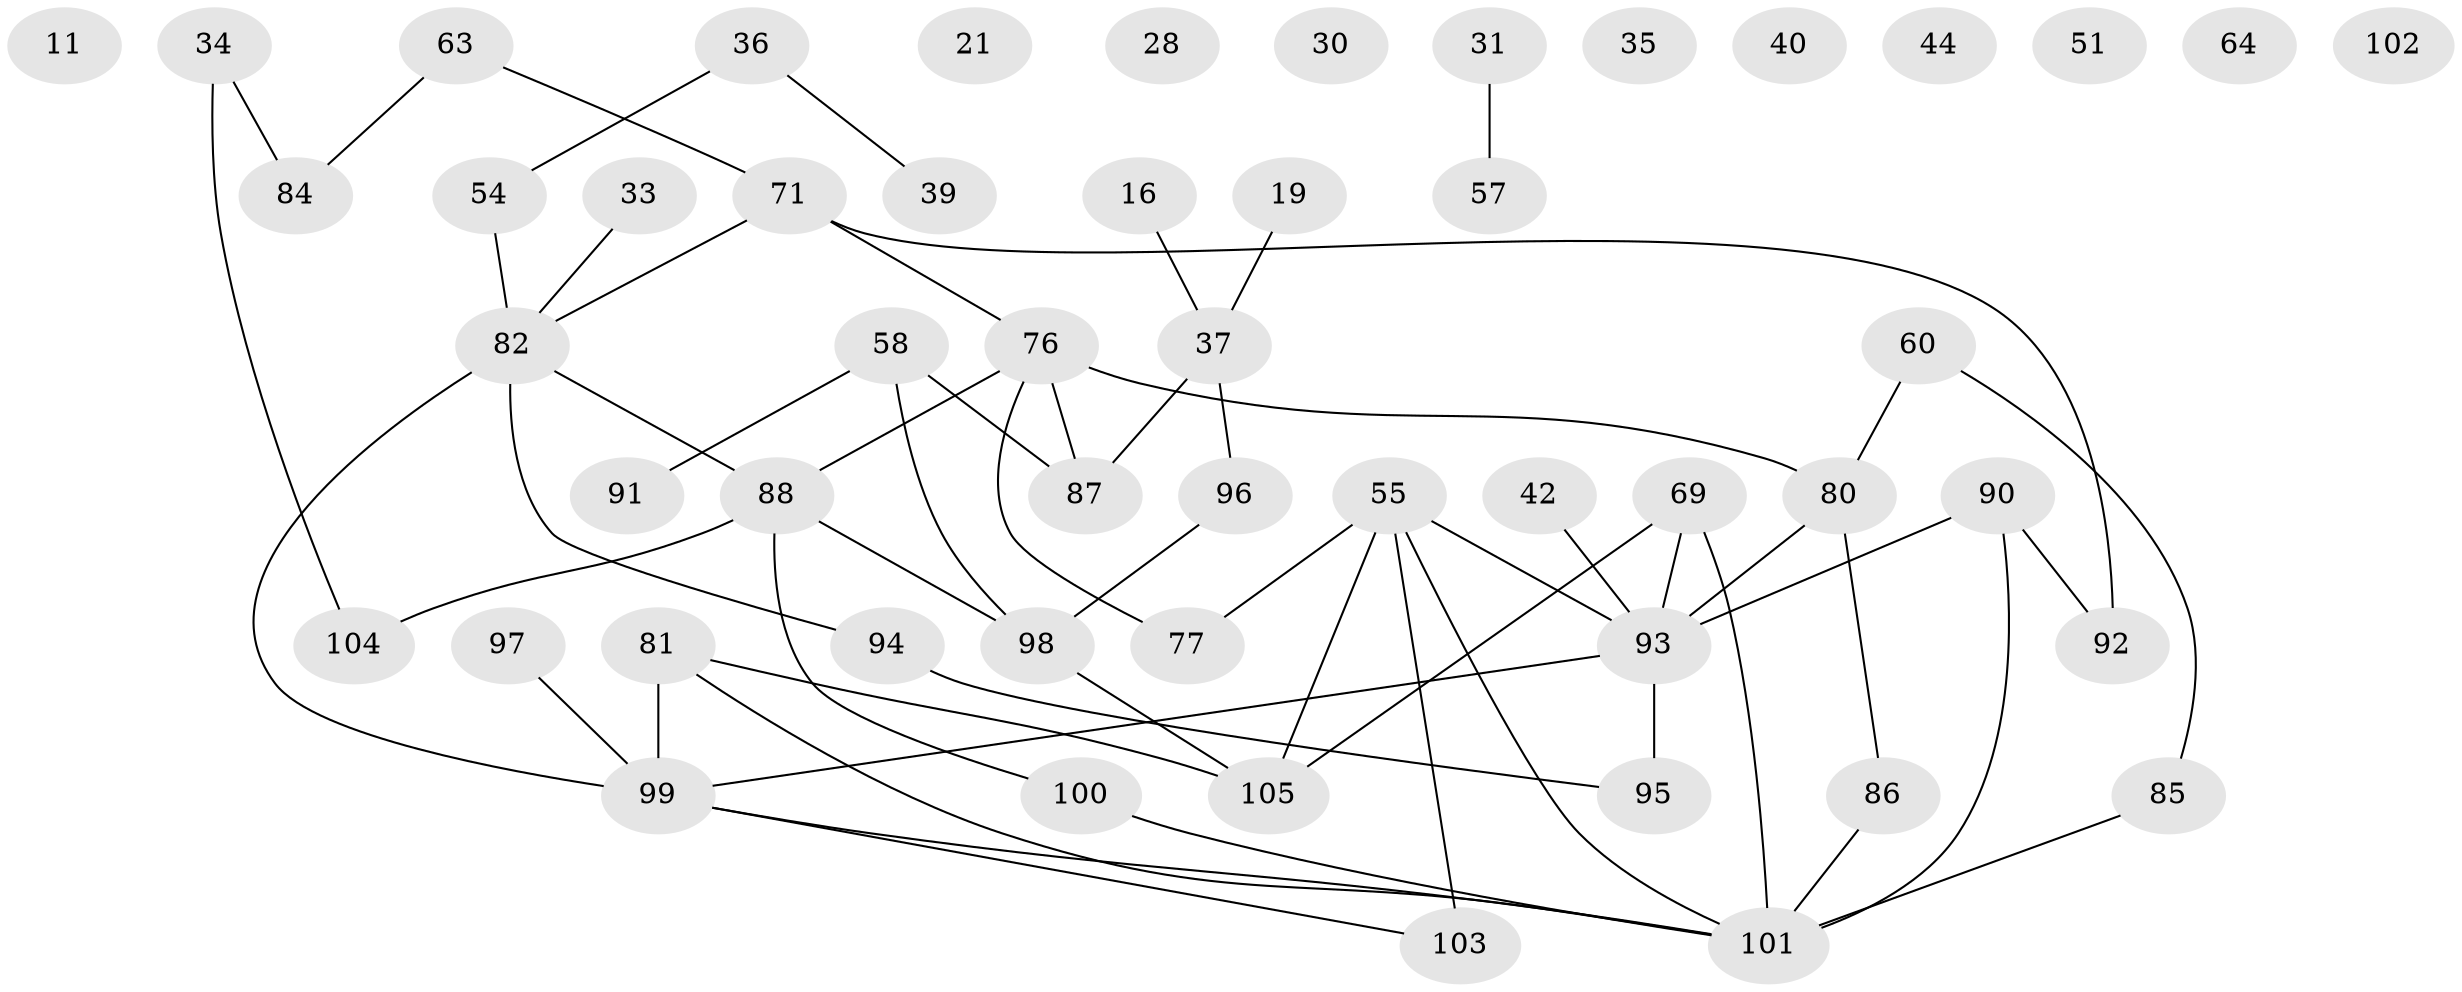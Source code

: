 // original degree distribution, {1: 0.2, 4: 0.10476190476190476, 2: 0.34285714285714286, 3: 0.19047619047619047, 0: 0.08571428571428572, 5: 0.047619047619047616, 6: 0.02857142857142857}
// Generated by graph-tools (version 1.1) at 2025/39/03/09/25 04:39:55]
// undirected, 52 vertices, 59 edges
graph export_dot {
graph [start="1"]
  node [color=gray90,style=filled];
  11;
  16;
  19;
  21;
  28;
  30;
  31;
  33;
  34;
  35;
  36;
  37;
  39;
  40;
  42;
  44;
  51 [super="+1"];
  54;
  55 [super="+26+27"];
  57;
  58 [super="+43"];
  60;
  63;
  64;
  69;
  71 [super="+15+41"];
  76 [super="+59"];
  77 [super="+48+17"];
  80 [super="+47"];
  81 [super="+46"];
  82 [super="+67"];
  84;
  85 [super="+20"];
  86 [super="+75+72"];
  87;
  88 [super="+3+7"];
  90 [super="+61+56"];
  91;
  92 [super="+2"];
  93 [super="+49+53+50+78"];
  94 [super="+74"];
  95;
  96;
  97;
  98 [super="+89"];
  99 [super="+5+9+70"];
  100;
  101 [super="+10+68+25+79+52+66+14+38+65+73+83"];
  102;
  103 [super="+62"];
  104;
  105;
  16 -- 37;
  19 -- 37;
  31 -- 57;
  33 -- 82;
  34 -- 84;
  34 -- 104;
  36 -- 39;
  36 -- 54;
  37 -- 87;
  37 -- 96;
  42 -- 93;
  54 -- 82;
  55 -- 93;
  55 -- 103 [weight=2];
  55 -- 105;
  55 -- 77;
  55 -- 101;
  58 -- 87 [weight=2];
  58 -- 91;
  58 -- 98;
  60 -- 85;
  60 -- 80;
  63 -- 71;
  63 -- 84;
  69 -- 93 [weight=2];
  69 -- 105;
  69 -- 101;
  71 -- 92;
  71 -- 82;
  71 -- 76;
  76 -- 87;
  76 -- 80;
  76 -- 88;
  76 -- 77;
  80 -- 86;
  80 -- 93 [weight=2];
  81 -- 99 [weight=2];
  81 -- 105;
  81 -- 101;
  82 -- 94;
  82 -- 99 [weight=2];
  82 -- 88;
  85 -- 101;
  86 -- 101;
  88 -- 98;
  88 -- 100;
  88 -- 104;
  90 -- 92;
  90 -- 93 [weight=2];
  90 -- 101 [weight=2];
  93 -- 95;
  93 -- 99;
  94 -- 95;
  96 -- 98;
  97 -- 99;
  98 -- 105;
  99 -- 103;
  99 -- 101;
  100 -- 101;
}
